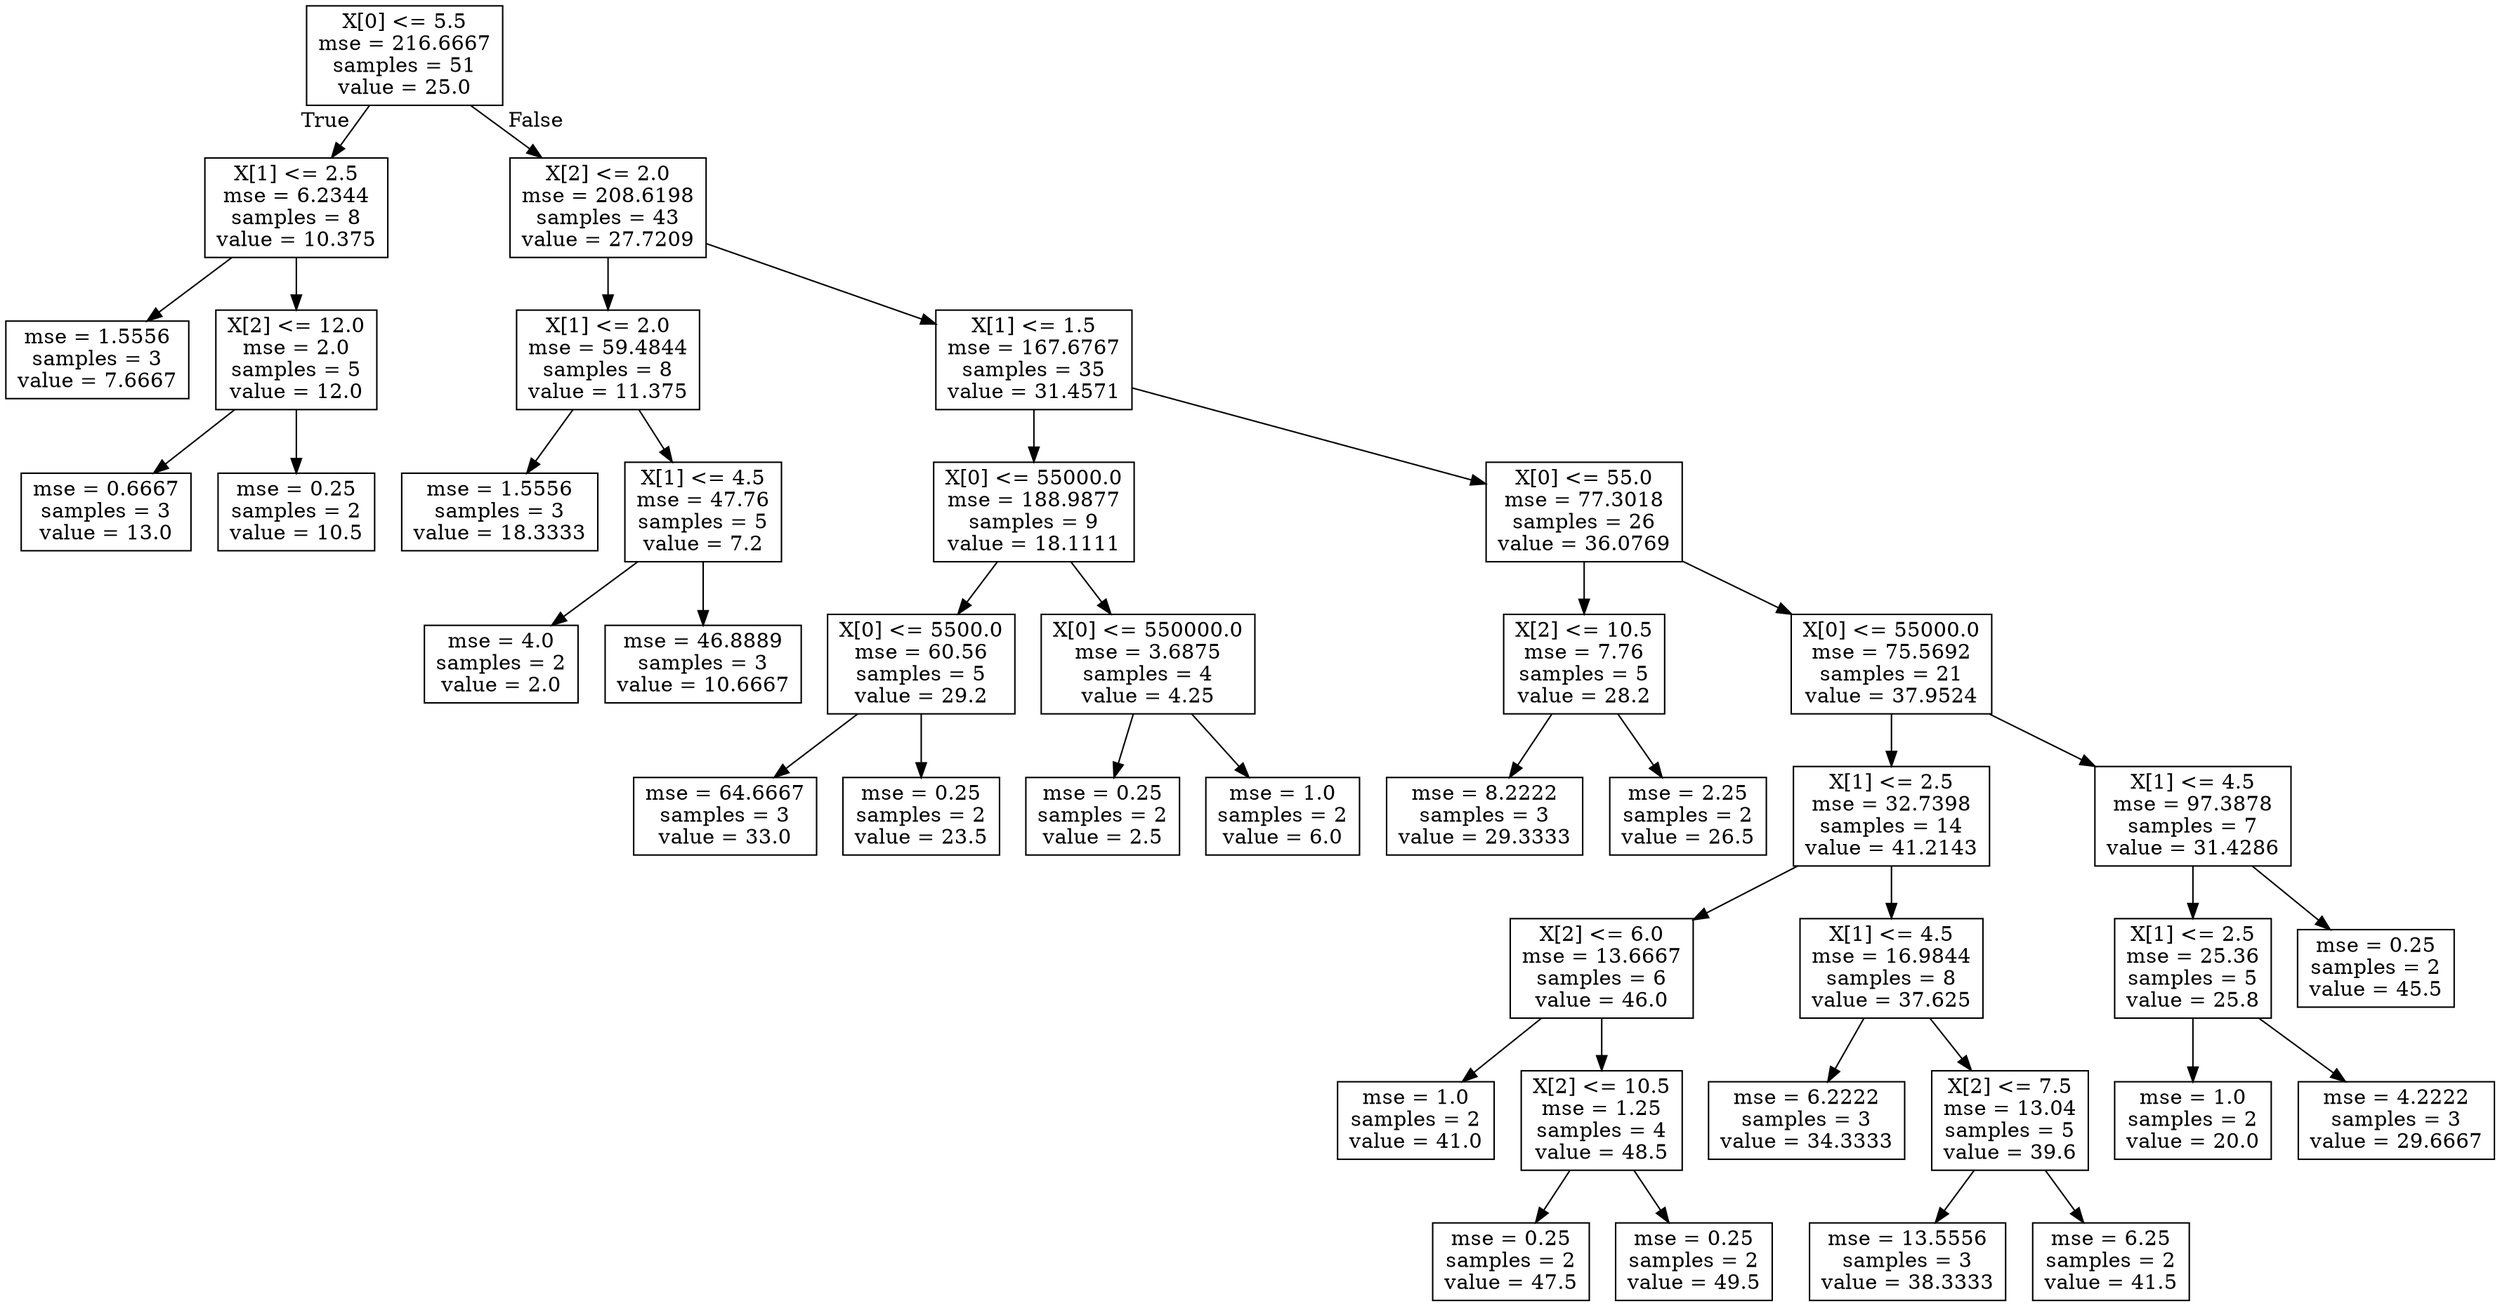 digraph Tree {
node [shape=box] ;
0 [label="X[0] <= 5.5\nmse = 216.6667\nsamples = 51\nvalue = 25.0"] ;
1 [label="X[1] <= 2.5\nmse = 6.2344\nsamples = 8\nvalue = 10.375"] ;
0 -> 1 [labeldistance=2.5, labelangle=45, headlabel="True"] ;
2 [label="mse = 1.5556\nsamples = 3\nvalue = 7.6667"] ;
1 -> 2 ;
3 [label="X[2] <= 12.0\nmse = 2.0\nsamples = 5\nvalue = 12.0"] ;
1 -> 3 ;
4 [label="mse = 0.6667\nsamples = 3\nvalue = 13.0"] ;
3 -> 4 ;
5 [label="mse = 0.25\nsamples = 2\nvalue = 10.5"] ;
3 -> 5 ;
6 [label="X[2] <= 2.0\nmse = 208.6198\nsamples = 43\nvalue = 27.7209"] ;
0 -> 6 [labeldistance=2.5, labelangle=-45, headlabel="False"] ;
7 [label="X[1] <= 2.0\nmse = 59.4844\nsamples = 8\nvalue = 11.375"] ;
6 -> 7 ;
8 [label="mse = 1.5556\nsamples = 3\nvalue = 18.3333"] ;
7 -> 8 ;
9 [label="X[1] <= 4.5\nmse = 47.76\nsamples = 5\nvalue = 7.2"] ;
7 -> 9 ;
10 [label="mse = 4.0\nsamples = 2\nvalue = 2.0"] ;
9 -> 10 ;
11 [label="mse = 46.8889\nsamples = 3\nvalue = 10.6667"] ;
9 -> 11 ;
12 [label="X[1] <= 1.5\nmse = 167.6767\nsamples = 35\nvalue = 31.4571"] ;
6 -> 12 ;
13 [label="X[0] <= 55000.0\nmse = 188.9877\nsamples = 9\nvalue = 18.1111"] ;
12 -> 13 ;
14 [label="X[0] <= 5500.0\nmse = 60.56\nsamples = 5\nvalue = 29.2"] ;
13 -> 14 ;
15 [label="mse = 64.6667\nsamples = 3\nvalue = 33.0"] ;
14 -> 15 ;
16 [label="mse = 0.25\nsamples = 2\nvalue = 23.5"] ;
14 -> 16 ;
17 [label="X[0] <= 550000.0\nmse = 3.6875\nsamples = 4\nvalue = 4.25"] ;
13 -> 17 ;
18 [label="mse = 0.25\nsamples = 2\nvalue = 2.5"] ;
17 -> 18 ;
19 [label="mse = 1.0\nsamples = 2\nvalue = 6.0"] ;
17 -> 19 ;
20 [label="X[0] <= 55.0\nmse = 77.3018\nsamples = 26\nvalue = 36.0769"] ;
12 -> 20 ;
21 [label="X[2] <= 10.5\nmse = 7.76\nsamples = 5\nvalue = 28.2"] ;
20 -> 21 ;
22 [label="mse = 8.2222\nsamples = 3\nvalue = 29.3333"] ;
21 -> 22 ;
23 [label="mse = 2.25\nsamples = 2\nvalue = 26.5"] ;
21 -> 23 ;
24 [label="X[0] <= 55000.0\nmse = 75.5692\nsamples = 21\nvalue = 37.9524"] ;
20 -> 24 ;
25 [label="X[1] <= 2.5\nmse = 32.7398\nsamples = 14\nvalue = 41.2143"] ;
24 -> 25 ;
26 [label="X[2] <= 6.0\nmse = 13.6667\nsamples = 6\nvalue = 46.0"] ;
25 -> 26 ;
27 [label="mse = 1.0\nsamples = 2\nvalue = 41.0"] ;
26 -> 27 ;
28 [label="X[2] <= 10.5\nmse = 1.25\nsamples = 4\nvalue = 48.5"] ;
26 -> 28 ;
29 [label="mse = 0.25\nsamples = 2\nvalue = 47.5"] ;
28 -> 29 ;
30 [label="mse = 0.25\nsamples = 2\nvalue = 49.5"] ;
28 -> 30 ;
31 [label="X[1] <= 4.5\nmse = 16.9844\nsamples = 8\nvalue = 37.625"] ;
25 -> 31 ;
32 [label="mse = 6.2222\nsamples = 3\nvalue = 34.3333"] ;
31 -> 32 ;
33 [label="X[2] <= 7.5\nmse = 13.04\nsamples = 5\nvalue = 39.6"] ;
31 -> 33 ;
34 [label="mse = 13.5556\nsamples = 3\nvalue = 38.3333"] ;
33 -> 34 ;
35 [label="mse = 6.25\nsamples = 2\nvalue = 41.5"] ;
33 -> 35 ;
36 [label="X[1] <= 4.5\nmse = 97.3878\nsamples = 7\nvalue = 31.4286"] ;
24 -> 36 ;
37 [label="X[1] <= 2.5\nmse = 25.36\nsamples = 5\nvalue = 25.8"] ;
36 -> 37 ;
38 [label="mse = 1.0\nsamples = 2\nvalue = 20.0"] ;
37 -> 38 ;
39 [label="mse = 4.2222\nsamples = 3\nvalue = 29.6667"] ;
37 -> 39 ;
40 [label="mse = 0.25\nsamples = 2\nvalue = 45.5"] ;
36 -> 40 ;
}